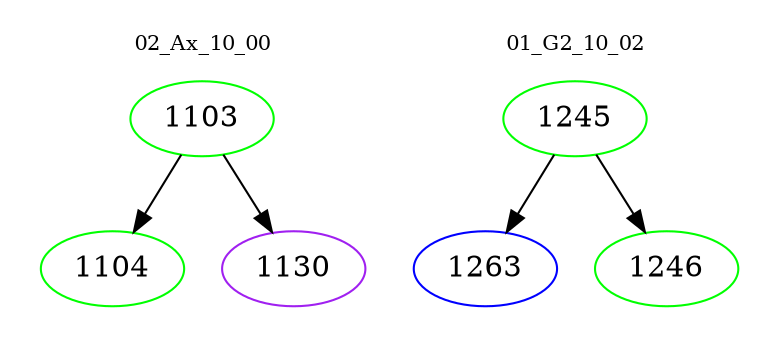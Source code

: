 digraph{
subgraph cluster_0 {
color = white
label = "02_Ax_10_00";
fontsize=10;
T0_1103 [label="1103", color="green"]
T0_1103 -> T0_1104 [color="black"]
T0_1104 [label="1104", color="green"]
T0_1103 -> T0_1130 [color="black"]
T0_1130 [label="1130", color="purple"]
}
subgraph cluster_1 {
color = white
label = "01_G2_10_02";
fontsize=10;
T1_1245 [label="1245", color="green"]
T1_1245 -> T1_1263 [color="black"]
T1_1263 [label="1263", color="blue"]
T1_1245 -> T1_1246 [color="black"]
T1_1246 [label="1246", color="green"]
}
}
